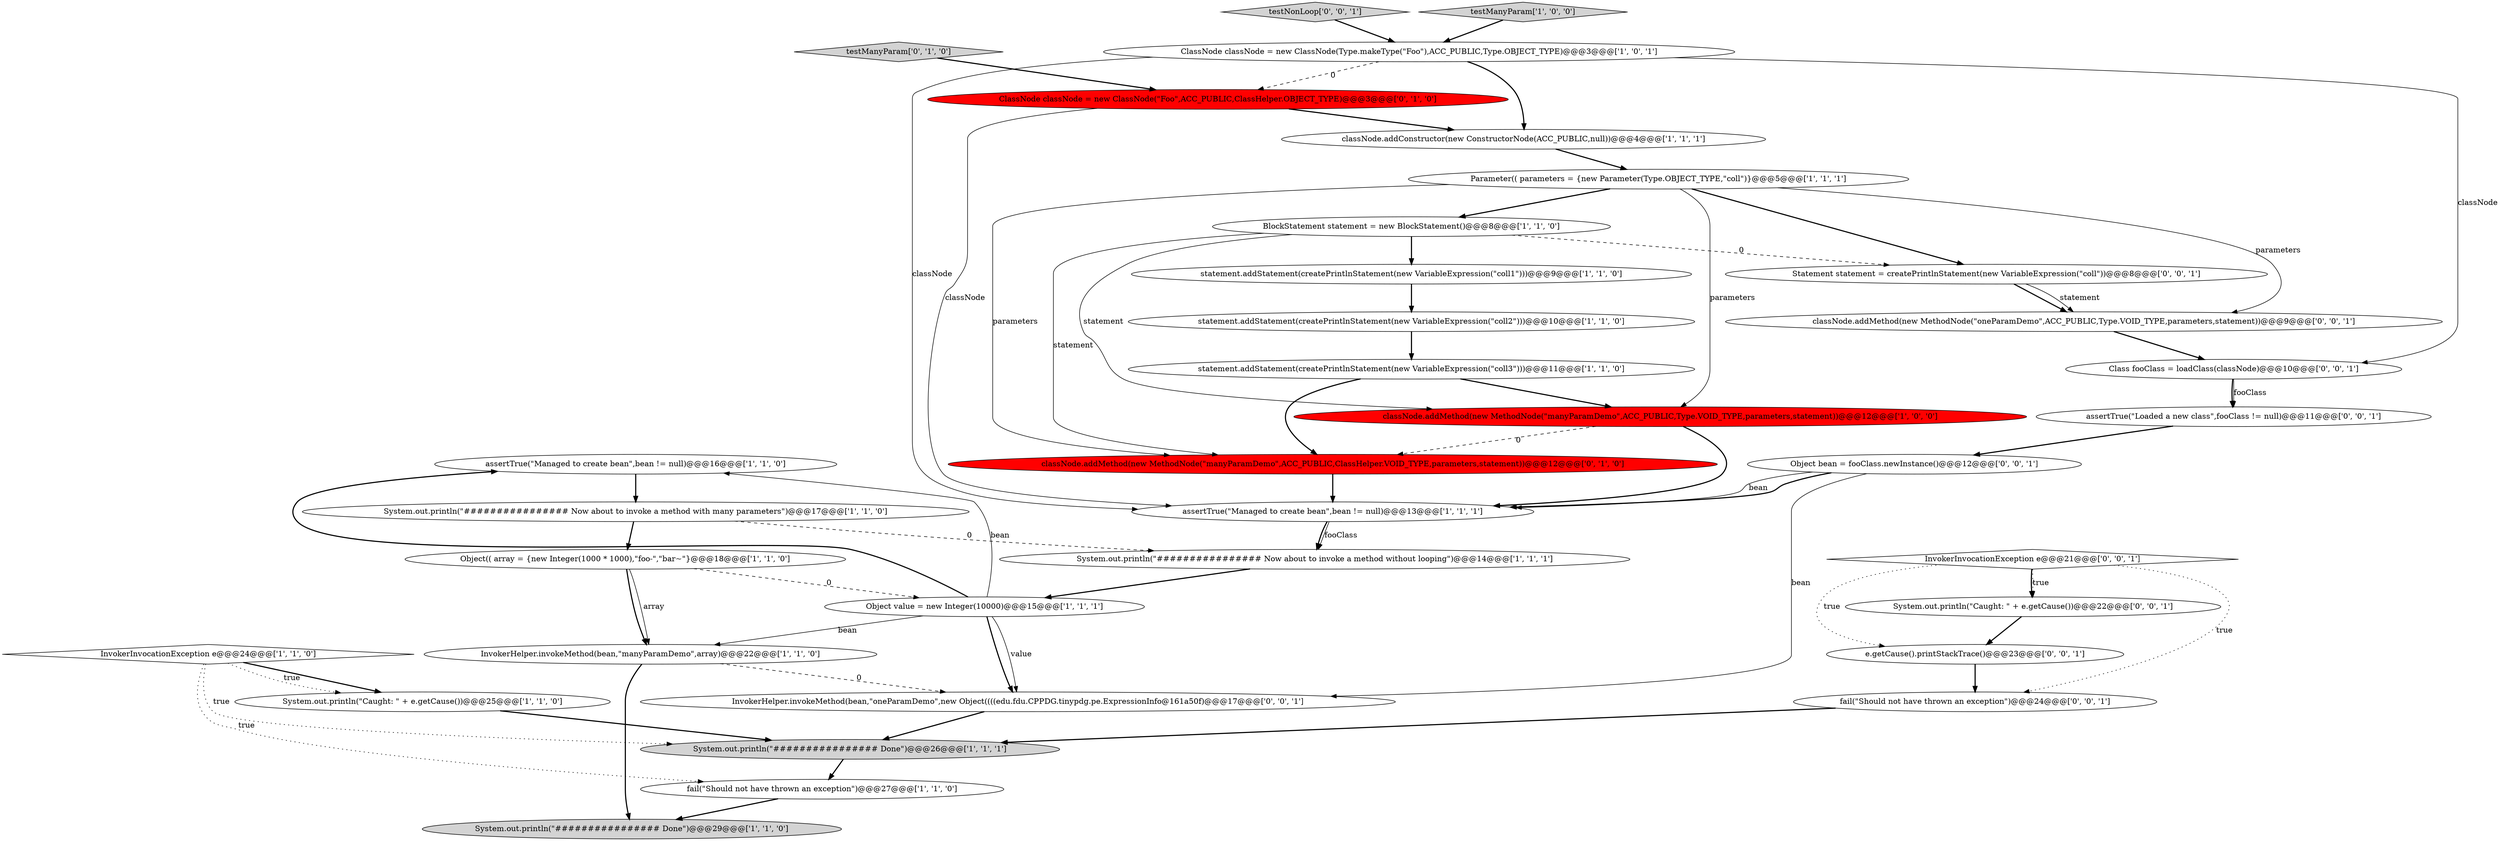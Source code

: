 digraph {
17 [style = filled, label = "assertTrue(\"Managed to create bean\",bean != null)@@@16@@@['1', '1', '0']", fillcolor = white, shape = ellipse image = "AAA0AAABBB1BBB"];
16 [style = filled, label = "statement.addStatement(createPrintlnStatement(new VariableExpression(\"coll2\")))@@@10@@@['1', '1', '0']", fillcolor = white, shape = ellipse image = "AAA0AAABBB1BBB"];
27 [style = filled, label = "fail(\"Should not have thrown an exception\")@@@24@@@['0', '0', '1']", fillcolor = white, shape = ellipse image = "AAA0AAABBB3BBB"];
1 [style = filled, label = "System.out.println(\"################ Done\")@@@29@@@['1', '1', '0']", fillcolor = lightgray, shape = ellipse image = "AAA0AAABBB1BBB"];
9 [style = filled, label = "System.out.println(\"################ Now about to invoke a method without looping\")@@@14@@@['1', '1', '1']", fillcolor = white, shape = ellipse image = "AAA0AAABBB1BBB"];
18 [style = filled, label = "System.out.println(\"################ Done\")@@@26@@@['1', '1', '1']", fillcolor = lightgray, shape = ellipse image = "AAA0AAABBB1BBB"];
3 [style = filled, label = "Parameter(( parameters = {new Parameter(Type.OBJECT_TYPE,\"coll\")}@@@5@@@['1', '1', '1']", fillcolor = white, shape = ellipse image = "AAA0AAABBB1BBB"];
4 [style = filled, label = "statement.addStatement(createPrintlnStatement(new VariableExpression(\"coll1\")))@@@9@@@['1', '1', '0']", fillcolor = white, shape = ellipse image = "AAA0AAABBB1BBB"];
5 [style = filled, label = "InvokerHelper.invokeMethod(bean,\"manyParamDemo\",array)@@@22@@@['1', '1', '0']", fillcolor = white, shape = ellipse image = "AAA0AAABBB1BBB"];
33 [style = filled, label = "InvokerInvocationException e@@@21@@@['0', '0', '1']", fillcolor = white, shape = diamond image = "AAA0AAABBB3BBB"];
22 [style = filled, label = "classNode.addMethod(new MethodNode(\"manyParamDemo\",ACC_PUBLIC,ClassHelper.VOID_TYPE,parameters,statement))@@@12@@@['0', '1', '0']", fillcolor = red, shape = ellipse image = "AAA1AAABBB2BBB"];
29 [style = filled, label = "testNonLoop['0', '0', '1']", fillcolor = lightgray, shape = diamond image = "AAA0AAABBB3BBB"];
14 [style = filled, label = "statement.addStatement(createPrintlnStatement(new VariableExpression(\"coll3\")))@@@11@@@['1', '1', '0']", fillcolor = white, shape = ellipse image = "AAA0AAABBB1BBB"];
25 [style = filled, label = "Class fooClass = loadClass(classNode)@@@10@@@['0', '0', '1']", fillcolor = white, shape = ellipse image = "AAA0AAABBB3BBB"];
19 [style = filled, label = "classNode.addConstructor(new ConstructorNode(ACC_PUBLIC,null))@@@4@@@['1', '1', '1']", fillcolor = white, shape = ellipse image = "AAA0AAABBB1BBB"];
24 [style = filled, label = "assertTrue(\"Loaded a new class\",fooClass != null)@@@11@@@['0', '0', '1']", fillcolor = white, shape = ellipse image = "AAA0AAABBB3BBB"];
32 [style = filled, label = "classNode.addMethod(new MethodNode(\"oneParamDemo\",ACC_PUBLIC,Type.VOID_TYPE,parameters,statement))@@@9@@@['0', '0', '1']", fillcolor = white, shape = ellipse image = "AAA0AAABBB3BBB"];
20 [style = filled, label = "assertTrue(\"Managed to create bean\",bean != null)@@@13@@@['1', '1', '1']", fillcolor = white, shape = ellipse image = "AAA0AAABBB1BBB"];
0 [style = filled, label = "Object value = new Integer(10000)@@@15@@@['1', '1', '1']", fillcolor = white, shape = ellipse image = "AAA0AAABBB1BBB"];
10 [style = filled, label = "Object(( array = {new Integer(1000 * 1000),\"foo-\",\"bar~\"}@@@18@@@['1', '1', '0']", fillcolor = white, shape = ellipse image = "AAA0AAABBB1BBB"];
12 [style = filled, label = "System.out.println(\"################ Now about to invoke a method with many parameters\")@@@17@@@['1', '1', '0']", fillcolor = white, shape = ellipse image = "AAA0AAABBB1BBB"];
15 [style = filled, label = "fail(\"Should not have thrown an exception\")@@@27@@@['1', '1', '0']", fillcolor = white, shape = ellipse image = "AAA0AAABBB1BBB"];
26 [style = filled, label = "InvokerHelper.invokeMethod(bean,\"oneParamDemo\",new Object((((edu.fdu.CPPDG.tinypdg.pe.ExpressionInfo@161a50f)@@@17@@@['0', '0', '1']", fillcolor = white, shape = ellipse image = "AAA0AAABBB3BBB"];
8 [style = filled, label = "BlockStatement statement = new BlockStatement()@@@8@@@['1', '1', '0']", fillcolor = white, shape = ellipse image = "AAA0AAABBB1BBB"];
11 [style = filled, label = "InvokerInvocationException e@@@24@@@['1', '1', '0']", fillcolor = white, shape = diamond image = "AAA0AAABBB1BBB"];
2 [style = filled, label = "testManyParam['1', '0', '0']", fillcolor = lightgray, shape = diamond image = "AAA0AAABBB1BBB"];
21 [style = filled, label = "ClassNode classNode = new ClassNode(\"Foo\",ACC_PUBLIC,ClassHelper.OBJECT_TYPE)@@@3@@@['0', '1', '0']", fillcolor = red, shape = ellipse image = "AAA1AAABBB2BBB"];
7 [style = filled, label = "ClassNode classNode = new ClassNode(Type.makeType(\"Foo\"),ACC_PUBLIC,Type.OBJECT_TYPE)@@@3@@@['1', '0', '1']", fillcolor = white, shape = ellipse image = "AAA0AAABBB1BBB"];
30 [style = filled, label = "e.getCause().printStackTrace()@@@23@@@['0', '0', '1']", fillcolor = white, shape = ellipse image = "AAA0AAABBB3BBB"];
28 [style = filled, label = "System.out.println(\"Caught: \" + e.getCause())@@@22@@@['0', '0', '1']", fillcolor = white, shape = ellipse image = "AAA0AAABBB3BBB"];
34 [style = filled, label = "Object bean = fooClass.newInstance()@@@12@@@['0', '0', '1']", fillcolor = white, shape = ellipse image = "AAA0AAABBB3BBB"];
31 [style = filled, label = "Statement statement = createPrintlnStatement(new VariableExpression(\"coll\"))@@@8@@@['0', '0', '1']", fillcolor = white, shape = ellipse image = "AAA0AAABBB3BBB"];
13 [style = filled, label = "classNode.addMethod(new MethodNode(\"manyParamDemo\",ACC_PUBLIC,Type.VOID_TYPE,parameters,statement))@@@12@@@['1', '0', '0']", fillcolor = red, shape = ellipse image = "AAA1AAABBB1BBB"];
6 [style = filled, label = "System.out.println(\"Caught: \" + e.getCause())@@@25@@@['1', '1', '0']", fillcolor = white, shape = ellipse image = "AAA0AAABBB1BBB"];
23 [style = filled, label = "testManyParam['0', '1', '0']", fillcolor = lightgray, shape = diamond image = "AAA0AAABBB2BBB"];
7->20 [style = solid, label="classNode"];
27->18 [style = bold, label=""];
7->21 [style = dashed, label="0"];
0->26 [style = bold, label=""];
9->0 [style = bold, label=""];
34->20 [style = bold, label=""];
21->19 [style = bold, label=""];
28->30 [style = bold, label=""];
10->5 [style = solid, label="array"];
20->9 [style = bold, label=""];
34->20 [style = solid, label="bean"];
5->26 [style = dashed, label="0"];
3->31 [style = bold, label=""];
0->17 [style = bold, label=""];
6->18 [style = bold, label=""];
31->32 [style = bold, label=""];
3->13 [style = solid, label="parameters"];
33->28 [style = bold, label=""];
11->6 [style = bold, label=""];
34->26 [style = solid, label="bean"];
30->27 [style = bold, label=""];
18->15 [style = bold, label=""];
14->22 [style = bold, label=""];
33->28 [style = dotted, label="true"];
12->9 [style = dashed, label="0"];
24->34 [style = bold, label=""];
3->32 [style = solid, label="parameters"];
20->9 [style = solid, label="fooClass"];
11->18 [style = dotted, label="true"];
33->30 [style = dotted, label="true"];
0->17 [style = solid, label="bean"];
8->22 [style = solid, label="statement"];
21->20 [style = solid, label="classNode"];
5->1 [style = bold, label=""];
25->24 [style = bold, label=""];
0->26 [style = solid, label="value"];
17->12 [style = bold, label=""];
12->10 [style = bold, label=""];
25->24 [style = solid, label="fooClass"];
10->5 [style = bold, label=""];
10->0 [style = dashed, label="0"];
22->20 [style = bold, label=""];
23->21 [style = bold, label=""];
11->6 [style = dotted, label="true"];
3->8 [style = bold, label=""];
0->5 [style = solid, label="bean"];
32->25 [style = bold, label=""];
29->7 [style = bold, label=""];
16->14 [style = bold, label=""];
13->20 [style = bold, label=""];
7->25 [style = solid, label="classNode"];
31->32 [style = solid, label="statement"];
8->4 [style = bold, label=""];
14->13 [style = bold, label=""];
2->7 [style = bold, label=""];
3->22 [style = solid, label="parameters"];
11->15 [style = dotted, label="true"];
8->31 [style = dashed, label="0"];
33->27 [style = dotted, label="true"];
7->19 [style = bold, label=""];
19->3 [style = bold, label=""];
8->13 [style = solid, label="statement"];
13->22 [style = dashed, label="0"];
4->16 [style = bold, label=""];
26->18 [style = bold, label=""];
15->1 [style = bold, label=""];
}
